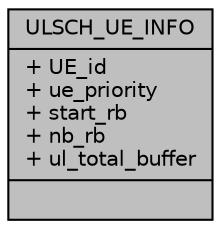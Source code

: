 digraph "ULSCH_UE_INFO"
{
 // LATEX_PDF_SIZE
  edge [fontname="Helvetica",fontsize="10",labelfontname="Helvetica",labelfontsize="10"];
  node [fontname="Helvetica",fontsize="10",shape=record];
  Node1 [label="{ULSCH_UE_INFO\n|+ UE_id\l+ ue_priority\l+ start_rb\l+ nb_rb\l+ ul_total_buffer\l|}",height=0.2,width=0.4,color="black", fillcolor="grey75", style="filled", fontcolor="black",tooltip=" "];
}
